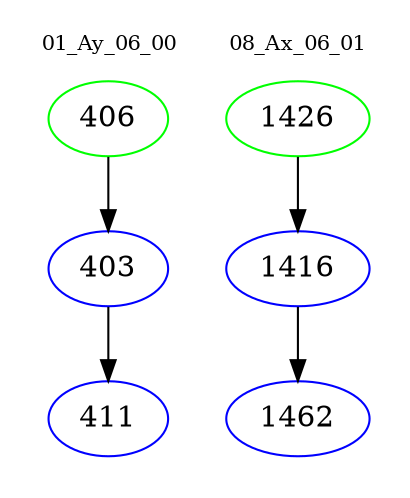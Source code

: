 digraph{
subgraph cluster_0 {
color = white
label = "01_Ay_06_00";
fontsize=10;
T0_406 [label="406", color="green"]
T0_406 -> T0_403 [color="black"]
T0_403 [label="403", color="blue"]
T0_403 -> T0_411 [color="black"]
T0_411 [label="411", color="blue"]
}
subgraph cluster_1 {
color = white
label = "08_Ax_06_01";
fontsize=10;
T1_1426 [label="1426", color="green"]
T1_1426 -> T1_1416 [color="black"]
T1_1416 [label="1416", color="blue"]
T1_1416 -> T1_1462 [color="black"]
T1_1462 [label="1462", color="blue"]
}
}
